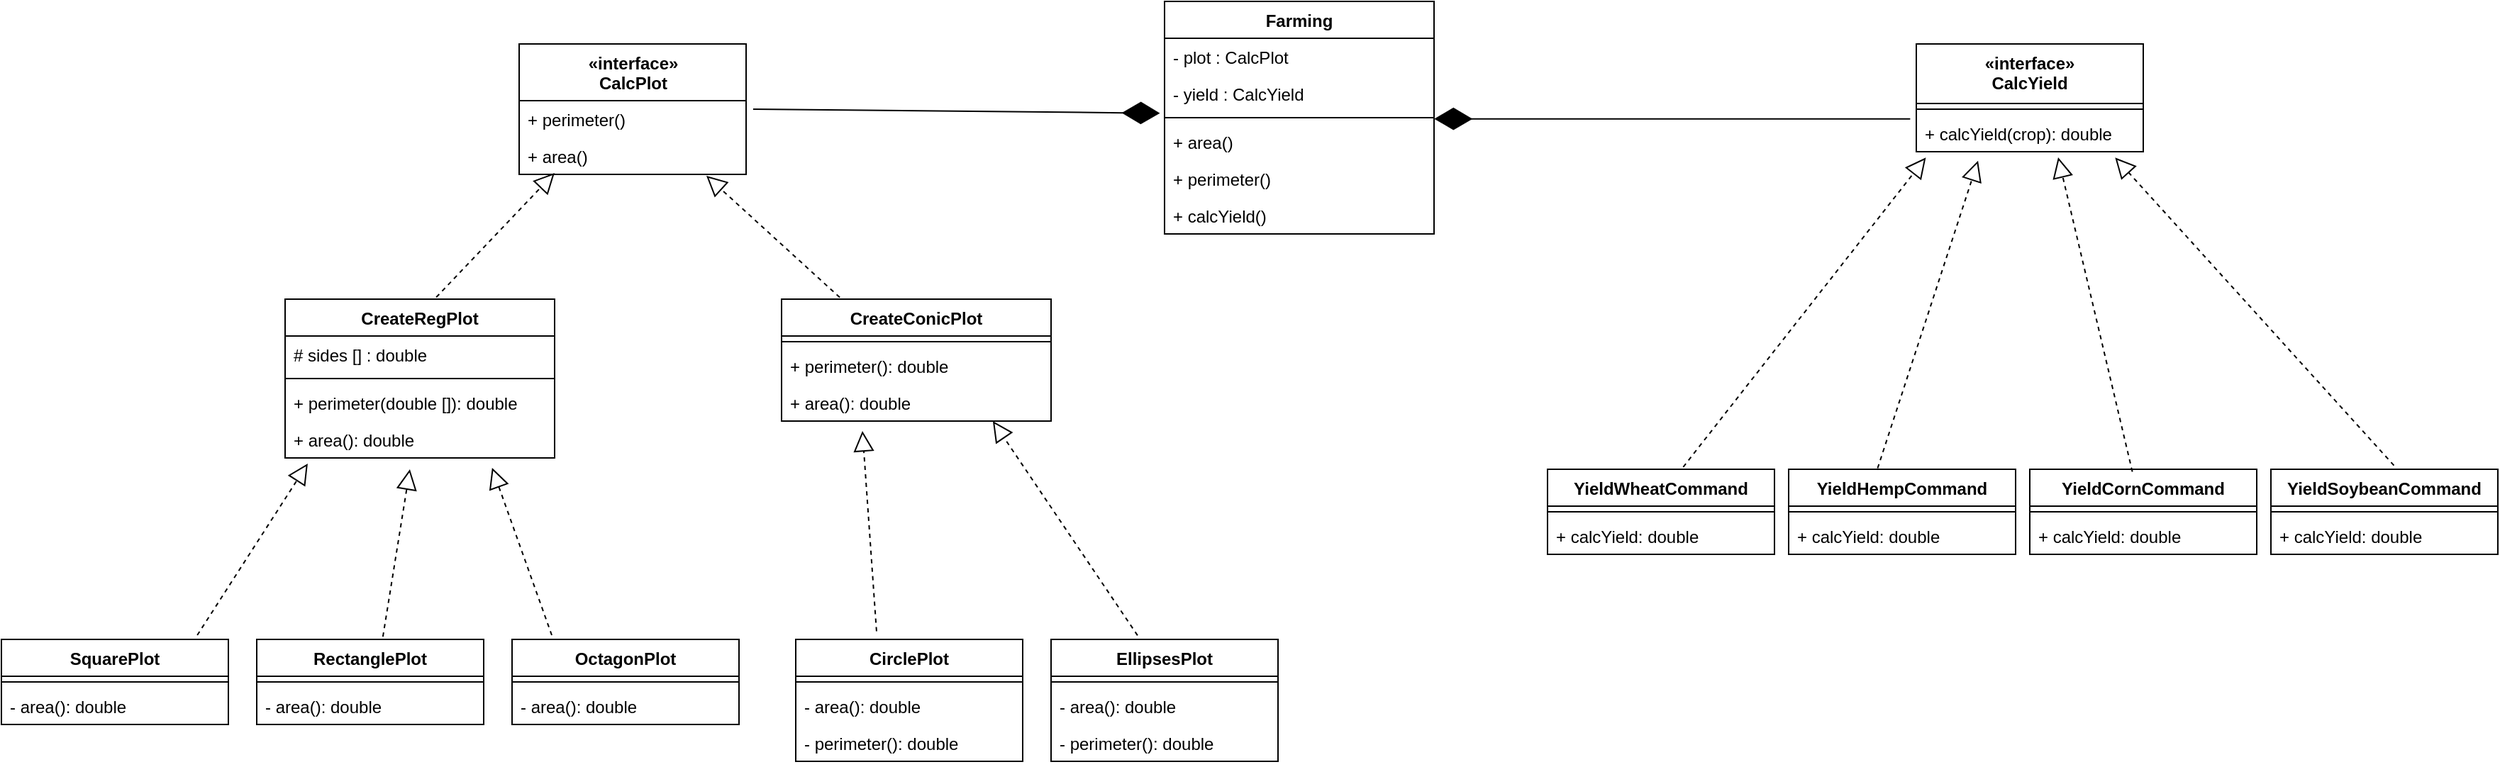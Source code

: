 <mxfile version="12.2.0" type="github" pages="1">
  <diagram id="uQoPsyggOL1_r7nGYhY_" name="Page-1">
    <mxGraphModel dx="1906" dy="888" grid="1" gridSize="10" guides="1" tooltips="1" connect="1" arrows="1" fold="1" page="1" pageScale="1" pageWidth="1100" pageHeight="850" math="0" shadow="0">
      <root>
        <mxCell id="0"/>
        <mxCell id="1" parent="0"/>
        <mxCell id="UQCRdyQTEKRcxBoQZrcR-17" value="«interface»&lt;br&gt;&lt;b&gt;CalcPlot&lt;/b&gt;" style="swimlane;fontStyle=1;align=center;verticalAlign=top;childLayout=stackLayout;horizontal=1;startSize=40;horizontalStack=0;resizeParent=1;resizeParentMax=0;resizeLast=0;collapsible=1;marginBottom=0;html=1;collapsible=1;swimlaneLine=1;" vertex="1" parent="1">
          <mxGeometry x="455" y="260" width="160" height="92" as="geometry"/>
        </mxCell>
        <mxCell id="UQCRdyQTEKRcxBoQZrcR-18" value="+ perimeter()" style="text;strokeColor=none;fillColor=none;align=left;verticalAlign=top;spacingLeft=4;spacingRight=4;overflow=hidden;rotatable=0;points=[[0,0.5],[1,0.5]];portConstraint=eastwest;" vertex="1" parent="UQCRdyQTEKRcxBoQZrcR-17">
          <mxGeometry y="40" width="160" height="26" as="geometry"/>
        </mxCell>
        <mxCell id="UQCRdyQTEKRcxBoQZrcR-19" value="+ area()" style="text;strokeColor=none;fillColor=none;align=left;verticalAlign=top;spacingLeft=4;spacingRight=4;overflow=hidden;rotatable=0;points=[[0,0.5],[1,0.5]];portConstraint=eastwest;" vertex="1" parent="UQCRdyQTEKRcxBoQZrcR-17">
          <mxGeometry y="66" width="160" height="26" as="geometry"/>
        </mxCell>
        <mxCell id="UQCRdyQTEKRcxBoQZrcR-20" value="CreateRegPlot" style="swimlane;fontStyle=1;align=center;verticalAlign=top;childLayout=stackLayout;horizontal=1;startSize=26;horizontalStack=0;resizeParent=1;resizeParentMax=0;resizeLast=0;collapsible=1;marginBottom=0;" vertex="1" parent="1">
          <mxGeometry x="290" y="440" width="190" height="112" as="geometry"/>
        </mxCell>
        <mxCell id="UQCRdyQTEKRcxBoQZrcR-55" value="# sides [] : double" style="text;strokeColor=none;fillColor=none;align=left;verticalAlign=top;spacingLeft=4;spacingRight=4;overflow=hidden;rotatable=0;points=[[0,0.5],[1,0.5]];portConstraint=eastwest;" vertex="1" parent="UQCRdyQTEKRcxBoQZrcR-20">
          <mxGeometry y="26" width="190" height="26" as="geometry"/>
        </mxCell>
        <mxCell id="UQCRdyQTEKRcxBoQZrcR-22" value="" style="line;strokeWidth=1;fillColor=none;align=left;verticalAlign=middle;spacingTop=-1;spacingLeft=3;spacingRight=3;rotatable=0;labelPosition=right;points=[];portConstraint=eastwest;" vertex="1" parent="UQCRdyQTEKRcxBoQZrcR-20">
          <mxGeometry y="52" width="190" height="8" as="geometry"/>
        </mxCell>
        <mxCell id="UQCRdyQTEKRcxBoQZrcR-44" value="+ perimeter(double []): double" style="text;strokeColor=none;fillColor=none;align=left;verticalAlign=top;spacingLeft=4;spacingRight=4;overflow=hidden;rotatable=0;points=[[0,0.5],[1,0.5]];portConstraint=eastwest;" vertex="1" parent="UQCRdyQTEKRcxBoQZrcR-20">
          <mxGeometry y="60" width="190" height="26" as="geometry"/>
        </mxCell>
        <mxCell id="UQCRdyQTEKRcxBoQZrcR-23" value="+ area(): double" style="text;strokeColor=none;fillColor=none;align=left;verticalAlign=top;spacingLeft=4;spacingRight=4;overflow=hidden;rotatable=0;points=[[0,0.5],[1,0.5]];portConstraint=eastwest;" vertex="1" parent="UQCRdyQTEKRcxBoQZrcR-20">
          <mxGeometry y="86" width="190" height="26" as="geometry"/>
        </mxCell>
        <mxCell id="UQCRdyQTEKRcxBoQZrcR-38" value="«interface»&#xa;CalcYield" style="swimlane;fontStyle=1;align=center;verticalAlign=top;childLayout=stackLayout;horizontal=1;startSize=42;horizontalStack=0;resizeParent=1;resizeParentMax=0;resizeLast=0;collapsible=1;marginBottom=0;" vertex="1" parent="1">
          <mxGeometry x="1440" y="260" width="160" height="76" as="geometry"/>
        </mxCell>
        <mxCell id="UQCRdyQTEKRcxBoQZrcR-42" value="" style="line;strokeWidth=1;fillColor=none;align=left;verticalAlign=middle;spacingTop=-1;spacingLeft=3;spacingRight=3;rotatable=0;labelPosition=right;points=[];portConstraint=eastwest;" vertex="1" parent="UQCRdyQTEKRcxBoQZrcR-38">
          <mxGeometry y="42" width="160" height="8" as="geometry"/>
        </mxCell>
        <mxCell id="UQCRdyQTEKRcxBoQZrcR-43" value="+ calcYield(crop): double" style="text;strokeColor=none;fillColor=none;align=left;verticalAlign=top;spacingLeft=4;spacingRight=4;overflow=hidden;rotatable=0;points=[[0,0.5],[1,0.5]];portConstraint=eastwest;" vertex="1" parent="UQCRdyQTEKRcxBoQZrcR-38">
          <mxGeometry y="50" width="160" height="26" as="geometry"/>
        </mxCell>
        <mxCell id="UQCRdyQTEKRcxBoQZrcR-45" value="" style="endArrow=block;dashed=1;endFill=0;endSize=12;html=1;exitX=0.561;exitY=-0.012;exitDx=0;exitDy=0;exitPerimeter=0;entryX=0.156;entryY=0.962;entryDx=0;entryDy=0;entryPerimeter=0;" edge="1" parent="1" source="UQCRdyQTEKRcxBoQZrcR-20" target="UQCRdyQTEKRcxBoQZrcR-19">
          <mxGeometry width="160" relative="1" as="geometry">
            <mxPoint x="665" y="396" as="sourcePoint"/>
            <mxPoint x="330" y="357" as="targetPoint"/>
          </mxGeometry>
        </mxCell>
        <mxCell id="UQCRdyQTEKRcxBoQZrcR-46" value="SquarePlot" style="swimlane;fontStyle=1;align=center;verticalAlign=top;childLayout=stackLayout;horizontal=1;startSize=26;horizontalStack=0;resizeParent=1;resizeParentMax=0;resizeLast=0;collapsible=1;marginBottom=0;" vertex="1" parent="1">
          <mxGeometry x="90" y="680" width="160" height="60" as="geometry"/>
        </mxCell>
        <mxCell id="UQCRdyQTEKRcxBoQZrcR-48" value="" style="line;strokeWidth=1;fillColor=none;align=left;verticalAlign=middle;spacingTop=-1;spacingLeft=3;spacingRight=3;rotatable=0;labelPosition=right;points=[];portConstraint=eastwest;" vertex="1" parent="UQCRdyQTEKRcxBoQZrcR-46">
          <mxGeometry y="26" width="160" height="8" as="geometry"/>
        </mxCell>
        <mxCell id="UQCRdyQTEKRcxBoQZrcR-50" value="- area(): double" style="text;strokeColor=none;fillColor=none;align=left;verticalAlign=top;spacingLeft=4;spacingRight=4;overflow=hidden;rotatable=0;points=[[0,0.5],[1,0.5]];portConstraint=eastwest;" vertex="1" parent="UQCRdyQTEKRcxBoQZrcR-46">
          <mxGeometry y="34" width="160" height="26" as="geometry"/>
        </mxCell>
        <mxCell id="UQCRdyQTEKRcxBoQZrcR-51" value="RectanglePlot" style="swimlane;fontStyle=1;align=center;verticalAlign=top;childLayout=stackLayout;horizontal=1;startSize=26;horizontalStack=0;resizeParent=1;resizeParentMax=0;resizeLast=0;collapsible=1;marginBottom=0;" vertex="1" parent="1">
          <mxGeometry x="270" y="680" width="160" height="60" as="geometry"/>
        </mxCell>
        <mxCell id="UQCRdyQTEKRcxBoQZrcR-52" value="" style="line;strokeWidth=1;fillColor=none;align=left;verticalAlign=middle;spacingTop=-1;spacingLeft=3;spacingRight=3;rotatable=0;labelPosition=right;points=[];portConstraint=eastwest;" vertex="1" parent="UQCRdyQTEKRcxBoQZrcR-51">
          <mxGeometry y="26" width="160" height="8" as="geometry"/>
        </mxCell>
        <mxCell id="UQCRdyQTEKRcxBoQZrcR-54" value="- area(): double" style="text;strokeColor=none;fillColor=none;align=left;verticalAlign=top;spacingLeft=4;spacingRight=4;overflow=hidden;rotatable=0;points=[[0,0.5],[1,0.5]];portConstraint=eastwest;" vertex="1" parent="UQCRdyQTEKRcxBoQZrcR-51">
          <mxGeometry y="34" width="160" height="26" as="geometry"/>
        </mxCell>
        <mxCell id="UQCRdyQTEKRcxBoQZrcR-56" value="CirclePlot" style="swimlane;fontStyle=1;align=center;verticalAlign=top;childLayout=stackLayout;horizontal=1;startSize=26;horizontalStack=0;resizeParent=1;resizeParentMax=0;resizeLast=0;collapsible=1;marginBottom=0;" vertex="1" parent="1">
          <mxGeometry x="650" y="680" width="160" height="86" as="geometry"/>
        </mxCell>
        <mxCell id="UQCRdyQTEKRcxBoQZrcR-57" value="" style="line;strokeWidth=1;fillColor=none;align=left;verticalAlign=middle;spacingTop=-1;spacingLeft=3;spacingRight=3;rotatable=0;labelPosition=right;points=[];portConstraint=eastwest;" vertex="1" parent="UQCRdyQTEKRcxBoQZrcR-56">
          <mxGeometry y="26" width="160" height="8" as="geometry"/>
        </mxCell>
        <mxCell id="UQCRdyQTEKRcxBoQZrcR-58" value="- area(): double" style="text;strokeColor=none;fillColor=none;align=left;verticalAlign=top;spacingLeft=4;spacingRight=4;overflow=hidden;rotatable=0;points=[[0,0.5],[1,0.5]];portConstraint=eastwest;" vertex="1" parent="UQCRdyQTEKRcxBoQZrcR-56">
          <mxGeometry y="34" width="160" height="26" as="geometry"/>
        </mxCell>
        <mxCell id="UQCRdyQTEKRcxBoQZrcR-78" value="- perimeter(): double" style="text;strokeColor=none;fillColor=none;align=left;verticalAlign=top;spacingLeft=4;spacingRight=4;overflow=hidden;rotatable=0;points=[[0,0.5],[1,0.5]];portConstraint=eastwest;" vertex="1" parent="UQCRdyQTEKRcxBoQZrcR-56">
          <mxGeometry y="60" width="160" height="26" as="geometry"/>
        </mxCell>
        <mxCell id="UQCRdyQTEKRcxBoQZrcR-59" value="EllipsesPlot" style="swimlane;fontStyle=1;align=center;verticalAlign=top;childLayout=stackLayout;horizontal=1;startSize=26;horizontalStack=0;resizeParent=1;resizeParentMax=0;resizeLast=0;collapsible=1;marginBottom=0;" vertex="1" parent="1">
          <mxGeometry x="830" y="680" width="160" height="86" as="geometry"/>
        </mxCell>
        <mxCell id="UQCRdyQTEKRcxBoQZrcR-60" value="" style="line;strokeWidth=1;fillColor=none;align=left;verticalAlign=middle;spacingTop=-1;spacingLeft=3;spacingRight=3;rotatable=0;labelPosition=right;points=[];portConstraint=eastwest;" vertex="1" parent="UQCRdyQTEKRcxBoQZrcR-59">
          <mxGeometry y="26" width="160" height="8" as="geometry"/>
        </mxCell>
        <mxCell id="UQCRdyQTEKRcxBoQZrcR-61" value="- area(): double" style="text;strokeColor=none;fillColor=none;align=left;verticalAlign=top;spacingLeft=4;spacingRight=4;overflow=hidden;rotatable=0;points=[[0,0.5],[1,0.5]];portConstraint=eastwest;" vertex="1" parent="UQCRdyQTEKRcxBoQZrcR-59">
          <mxGeometry y="34" width="160" height="26" as="geometry"/>
        </mxCell>
        <mxCell id="UQCRdyQTEKRcxBoQZrcR-79" value="- perimeter(): double" style="text;strokeColor=none;fillColor=none;align=left;verticalAlign=top;spacingLeft=4;spacingRight=4;overflow=hidden;rotatable=0;points=[[0,0.5],[1,0.5]];portConstraint=eastwest;" vertex="1" parent="UQCRdyQTEKRcxBoQZrcR-59">
          <mxGeometry y="60" width="160" height="26" as="geometry"/>
        </mxCell>
        <mxCell id="UQCRdyQTEKRcxBoQZrcR-62" value="OctagonPlot" style="swimlane;fontStyle=1;align=center;verticalAlign=top;childLayout=stackLayout;horizontal=1;startSize=26;horizontalStack=0;resizeParent=1;resizeParentMax=0;resizeLast=0;collapsible=1;marginBottom=0;" vertex="1" parent="1">
          <mxGeometry x="450" y="680" width="160" height="60" as="geometry"/>
        </mxCell>
        <mxCell id="UQCRdyQTEKRcxBoQZrcR-63" value="" style="line;strokeWidth=1;fillColor=none;align=left;verticalAlign=middle;spacingTop=-1;spacingLeft=3;spacingRight=3;rotatable=0;labelPosition=right;points=[];portConstraint=eastwest;" vertex="1" parent="UQCRdyQTEKRcxBoQZrcR-62">
          <mxGeometry y="26" width="160" height="8" as="geometry"/>
        </mxCell>
        <mxCell id="UQCRdyQTEKRcxBoQZrcR-64" value="- area(): double" style="text;strokeColor=none;fillColor=none;align=left;verticalAlign=top;spacingLeft=4;spacingRight=4;overflow=hidden;rotatable=0;points=[[0,0.5],[1,0.5]];portConstraint=eastwest;" vertex="1" parent="UQCRdyQTEKRcxBoQZrcR-62">
          <mxGeometry y="34" width="160" height="26" as="geometry"/>
        </mxCell>
        <mxCell id="UQCRdyQTEKRcxBoQZrcR-65" value="CreateConicPlot" style="swimlane;fontStyle=1;align=center;verticalAlign=top;childLayout=stackLayout;horizontal=1;startSize=26;horizontalStack=0;resizeParent=1;resizeParentMax=0;resizeLast=0;collapsible=1;marginBottom=0;" vertex="1" parent="1">
          <mxGeometry x="640" y="440" width="190" height="86" as="geometry"/>
        </mxCell>
        <mxCell id="UQCRdyQTEKRcxBoQZrcR-68" value="" style="line;strokeWidth=1;fillColor=none;align=left;verticalAlign=middle;spacingTop=-1;spacingLeft=3;spacingRight=3;rotatable=0;labelPosition=right;points=[];portConstraint=eastwest;" vertex="1" parent="UQCRdyQTEKRcxBoQZrcR-65">
          <mxGeometry y="26" width="190" height="8" as="geometry"/>
        </mxCell>
        <mxCell id="UQCRdyQTEKRcxBoQZrcR-69" value="+ perimeter(): double" style="text;strokeColor=none;fillColor=none;align=left;verticalAlign=top;spacingLeft=4;spacingRight=4;overflow=hidden;rotatable=0;points=[[0,0.5],[1,0.5]];portConstraint=eastwest;" vertex="1" parent="UQCRdyQTEKRcxBoQZrcR-65">
          <mxGeometry y="34" width="190" height="26" as="geometry"/>
        </mxCell>
        <mxCell id="UQCRdyQTEKRcxBoQZrcR-70" value="+ area(): double" style="text;strokeColor=none;fillColor=none;align=left;verticalAlign=top;spacingLeft=4;spacingRight=4;overflow=hidden;rotatable=0;points=[[0,0.5],[1,0.5]];portConstraint=eastwest;" vertex="1" parent="UQCRdyQTEKRcxBoQZrcR-65">
          <mxGeometry y="60" width="190" height="26" as="geometry"/>
        </mxCell>
        <mxCell id="UQCRdyQTEKRcxBoQZrcR-71" value="" style="endArrow=block;dashed=1;endFill=0;endSize=12;html=1;exitX=0.216;exitY=-0.014;exitDx=0;exitDy=0;exitPerimeter=0;entryX=0.825;entryY=1.038;entryDx=0;entryDy=0;entryPerimeter=0;" edge="1" parent="1" source="UQCRdyQTEKRcxBoQZrcR-65" target="UQCRdyQTEKRcxBoQZrcR-19">
          <mxGeometry width="160" relative="1" as="geometry">
            <mxPoint x="406.59" y="448.344" as="sourcePoint"/>
            <mxPoint x="750" y="350" as="targetPoint"/>
          </mxGeometry>
        </mxCell>
        <mxCell id="UQCRdyQTEKRcxBoQZrcR-72" value="" style="endArrow=block;dashed=1;endFill=0;endSize=12;html=1;exitX=0.863;exitY=-0.05;exitDx=0;exitDy=0;exitPerimeter=0;entryX=0.084;entryY=1.154;entryDx=0;entryDy=0;entryPerimeter=0;" edge="1" parent="1" source="UQCRdyQTEKRcxBoQZrcR-46" target="UQCRdyQTEKRcxBoQZrcR-23">
          <mxGeometry width="160" relative="1" as="geometry">
            <mxPoint x="166.59" y="665.344" as="sourcePoint"/>
            <mxPoint x="249.96" y="578.012" as="targetPoint"/>
          </mxGeometry>
        </mxCell>
        <mxCell id="UQCRdyQTEKRcxBoQZrcR-73" value="" style="endArrow=block;dashed=1;endFill=0;endSize=12;html=1;exitX=0.556;exitY=-0.033;exitDx=0;exitDy=0;exitPerimeter=0;entryX=0.463;entryY=1.308;entryDx=0;entryDy=0;entryPerimeter=0;" edge="1" parent="1" source="UQCRdyQTEKRcxBoQZrcR-51" target="UQCRdyQTEKRcxBoQZrcR-23">
          <mxGeometry width="160" relative="1" as="geometry">
            <mxPoint x="238.08" y="687" as="sourcePoint"/>
            <mxPoint x="315.96" y="592.004" as="targetPoint"/>
          </mxGeometry>
        </mxCell>
        <mxCell id="UQCRdyQTEKRcxBoQZrcR-75" value="" style="endArrow=block;dashed=1;endFill=0;endSize=12;html=1;exitX=0.175;exitY=-0.05;exitDx=0;exitDy=0;exitPerimeter=0;entryX=0.768;entryY=1.269;entryDx=0;entryDy=0;entryPerimeter=0;" edge="1" parent="1" source="UQCRdyQTEKRcxBoQZrcR-62" target="UQCRdyQTEKRcxBoQZrcR-23">
          <mxGeometry width="160" relative="1" as="geometry">
            <mxPoint x="388.96" y="688.02" as="sourcePoint"/>
            <mxPoint x="387.97" y="596.008" as="targetPoint"/>
          </mxGeometry>
        </mxCell>
        <mxCell id="UQCRdyQTEKRcxBoQZrcR-76" value="" style="endArrow=block;dashed=1;endFill=0;endSize=12;html=1;exitX=0.356;exitY=-0.067;exitDx=0;exitDy=0;exitPerimeter=0;entryX=0.3;entryY=1.269;entryDx=0;entryDy=0;entryPerimeter=0;" edge="1" parent="1" source="UQCRdyQTEKRcxBoQZrcR-56" target="UQCRdyQTEKRcxBoQZrcR-70">
          <mxGeometry width="160" relative="1" as="geometry">
            <mxPoint x="528" y="687" as="sourcePoint"/>
            <mxPoint x="445.92" y="594.994" as="targetPoint"/>
          </mxGeometry>
        </mxCell>
        <mxCell id="UQCRdyQTEKRcxBoQZrcR-77" value="" style="endArrow=block;dashed=1;endFill=0;endSize=12;html=1;exitX=0.381;exitY=-0.033;exitDx=0;exitDy=0;exitPerimeter=0;entryX=0.784;entryY=1;entryDx=0;entryDy=0;entryPerimeter=0;" edge="1" parent="1" source="UQCRdyQTEKRcxBoQZrcR-59" target="UQCRdyQTEKRcxBoQZrcR-70">
          <mxGeometry width="160" relative="1" as="geometry">
            <mxPoint x="776.96" y="685.98" as="sourcePoint"/>
            <mxPoint x="707" y="568.994" as="targetPoint"/>
          </mxGeometry>
        </mxCell>
        <mxCell id="UQCRdyQTEKRcxBoQZrcR-84" value="YieldSoybeanCommand" style="swimlane;fontStyle=1;align=center;verticalAlign=top;childLayout=stackLayout;horizontal=1;startSize=26;horizontalStack=0;resizeParent=1;resizeParentMax=0;resizeLast=0;collapsible=1;marginBottom=0;" vertex="1" parent="1">
          <mxGeometry x="1690" y="560" width="160" height="60" as="geometry"/>
        </mxCell>
        <mxCell id="UQCRdyQTEKRcxBoQZrcR-87" value="" style="line;strokeWidth=1;fillColor=none;align=left;verticalAlign=middle;spacingTop=-1;spacingLeft=3;spacingRight=3;rotatable=0;labelPosition=right;points=[];portConstraint=eastwest;" vertex="1" parent="UQCRdyQTEKRcxBoQZrcR-84">
          <mxGeometry y="26" width="160" height="8" as="geometry"/>
        </mxCell>
        <mxCell id="UQCRdyQTEKRcxBoQZrcR-88" value="+ calcYield: double" style="text;strokeColor=none;fillColor=none;align=left;verticalAlign=top;spacingLeft=4;spacingRight=4;overflow=hidden;rotatable=0;points=[[0,0.5],[1,0.5]];portConstraint=eastwest;" vertex="1" parent="UQCRdyQTEKRcxBoQZrcR-84">
          <mxGeometry y="34" width="160" height="26" as="geometry"/>
        </mxCell>
        <mxCell id="UQCRdyQTEKRcxBoQZrcR-92" value="YieldCornCommand" style="swimlane;fontStyle=1;align=center;verticalAlign=top;childLayout=stackLayout;horizontal=1;startSize=26;horizontalStack=0;resizeParent=1;resizeParentMax=0;resizeLast=0;collapsible=1;marginBottom=0;" vertex="1" parent="1">
          <mxGeometry x="1520" y="560" width="160" height="60" as="geometry"/>
        </mxCell>
        <mxCell id="UQCRdyQTEKRcxBoQZrcR-93" value="" style="line;strokeWidth=1;fillColor=none;align=left;verticalAlign=middle;spacingTop=-1;spacingLeft=3;spacingRight=3;rotatable=0;labelPosition=right;points=[];portConstraint=eastwest;" vertex="1" parent="UQCRdyQTEKRcxBoQZrcR-92">
          <mxGeometry y="26" width="160" height="8" as="geometry"/>
        </mxCell>
        <mxCell id="UQCRdyQTEKRcxBoQZrcR-94" value="+ calcYield: double" style="text;strokeColor=none;fillColor=none;align=left;verticalAlign=top;spacingLeft=4;spacingRight=4;overflow=hidden;rotatable=0;points=[[0,0.5],[1,0.5]];portConstraint=eastwest;" vertex="1" parent="UQCRdyQTEKRcxBoQZrcR-92">
          <mxGeometry y="34" width="160" height="26" as="geometry"/>
        </mxCell>
        <mxCell id="UQCRdyQTEKRcxBoQZrcR-95" value="YieldHempCommand" style="swimlane;fontStyle=1;align=center;verticalAlign=top;childLayout=stackLayout;horizontal=1;startSize=26;horizontalStack=0;resizeParent=1;resizeParentMax=0;resizeLast=0;collapsible=1;marginBottom=0;" vertex="1" parent="1">
          <mxGeometry x="1350" y="560" width="160" height="60" as="geometry"/>
        </mxCell>
        <mxCell id="UQCRdyQTEKRcxBoQZrcR-96" value="" style="line;strokeWidth=1;fillColor=none;align=left;verticalAlign=middle;spacingTop=-1;spacingLeft=3;spacingRight=3;rotatable=0;labelPosition=right;points=[];portConstraint=eastwest;" vertex="1" parent="UQCRdyQTEKRcxBoQZrcR-95">
          <mxGeometry y="26" width="160" height="8" as="geometry"/>
        </mxCell>
        <mxCell id="UQCRdyQTEKRcxBoQZrcR-97" value="+ calcYield: double" style="text;strokeColor=none;fillColor=none;align=left;verticalAlign=top;spacingLeft=4;spacingRight=4;overflow=hidden;rotatable=0;points=[[0,0.5],[1,0.5]];portConstraint=eastwest;" vertex="1" parent="UQCRdyQTEKRcxBoQZrcR-95">
          <mxGeometry y="34" width="160" height="26" as="geometry"/>
        </mxCell>
        <mxCell id="UQCRdyQTEKRcxBoQZrcR-98" value="YieldWheatCommand" style="swimlane;fontStyle=1;align=center;verticalAlign=top;childLayout=stackLayout;horizontal=1;startSize=26;horizontalStack=0;resizeParent=1;resizeParentMax=0;resizeLast=0;collapsible=1;marginBottom=0;" vertex="1" parent="1">
          <mxGeometry x="1180" y="560" width="160" height="60" as="geometry"/>
        </mxCell>
        <mxCell id="UQCRdyQTEKRcxBoQZrcR-99" value="" style="line;strokeWidth=1;fillColor=none;align=left;verticalAlign=middle;spacingTop=-1;spacingLeft=3;spacingRight=3;rotatable=0;labelPosition=right;points=[];portConstraint=eastwest;" vertex="1" parent="UQCRdyQTEKRcxBoQZrcR-98">
          <mxGeometry y="26" width="160" height="8" as="geometry"/>
        </mxCell>
        <mxCell id="UQCRdyQTEKRcxBoQZrcR-100" value="+ calcYield: double" style="text;strokeColor=none;fillColor=none;align=left;verticalAlign=top;spacingLeft=4;spacingRight=4;overflow=hidden;rotatable=0;points=[[0,0.5],[1,0.5]];portConstraint=eastwest;" vertex="1" parent="UQCRdyQTEKRcxBoQZrcR-98">
          <mxGeometry y="34" width="160" height="26" as="geometry"/>
        </mxCell>
        <mxCell id="UQCRdyQTEKRcxBoQZrcR-101" value="" style="endArrow=block;dashed=1;endFill=0;endSize=12;html=1;entryX=0.042;entryY=1.16;entryDx=0;entryDy=0;entryPerimeter=0;exitX=0.598;exitY=-0.027;exitDx=0;exitDy=0;exitPerimeter=0;" edge="1" parent="1" source="UQCRdyQTEKRcxBoQZrcR-98" target="UQCRdyQTEKRcxBoQZrcR-43">
          <mxGeometry width="160" relative="1" as="geometry">
            <mxPoint x="1310" y="480" as="sourcePoint"/>
            <mxPoint x="1360" y="590.008" as="targetPoint"/>
          </mxGeometry>
        </mxCell>
        <mxCell id="UQCRdyQTEKRcxBoQZrcR-102" value="" style="endArrow=block;dashed=1;endFill=0;endSize=12;html=1;exitX=0.392;exitY=-0.012;exitDx=0;exitDy=0;exitPerimeter=0;entryX=0.272;entryY=1.246;entryDx=0;entryDy=0;entryPerimeter=0;" edge="1" parent="1" source="UQCRdyQTEKRcxBoQZrcR-95" target="UQCRdyQTEKRcxBoQZrcR-43">
          <mxGeometry width="160" relative="1" as="geometry">
            <mxPoint x="1440.96" y="712.98" as="sourcePoint"/>
            <mxPoint x="1370.08" y="556.988" as="targetPoint"/>
          </mxGeometry>
        </mxCell>
        <mxCell id="UQCRdyQTEKRcxBoQZrcR-103" value="" style="endArrow=block;dashed=1;endFill=0;endSize=12;html=1;exitX=0.452;exitY=0.029;exitDx=0;exitDy=0;exitPerimeter=0;entryX=0.625;entryY=1.154;entryDx=0;entryDy=0;entryPerimeter=0;" edge="1" parent="1" source="UQCRdyQTEKRcxBoQZrcR-92" target="UQCRdyQTEKRcxBoQZrcR-43">
          <mxGeometry width="160" relative="1" as="geometry">
            <mxPoint x="1440.96" y="640.98" as="sourcePoint"/>
            <mxPoint x="1540" y="390" as="targetPoint"/>
          </mxGeometry>
        </mxCell>
        <mxCell id="UQCRdyQTEKRcxBoQZrcR-104" value="" style="endArrow=block;dashed=1;endFill=0;endSize=12;html=1;exitX=0.542;exitY=-0.045;exitDx=0;exitDy=0;entryX=0.876;entryY=1.16;entryDx=0;entryDy=0;entryPerimeter=0;exitPerimeter=0;" edge="1" parent="1" source="UQCRdyQTEKRcxBoQZrcR-84" target="UQCRdyQTEKRcxBoQZrcR-43">
          <mxGeometry width="160" relative="1" as="geometry">
            <mxPoint x="1444" y="564" as="sourcePoint"/>
            <mxPoint x="1372.96" y="504.996" as="targetPoint"/>
          </mxGeometry>
        </mxCell>
        <mxCell id="UQCRdyQTEKRcxBoQZrcR-118" value="Farming" style="swimlane;fontStyle=1;align=center;verticalAlign=top;childLayout=stackLayout;horizontal=1;startSize=26;horizontalStack=0;resizeParent=1;resizeParentMax=0;resizeLast=0;collapsible=1;marginBottom=0;" vertex="1" parent="1">
          <mxGeometry x="910" y="230" width="190" height="164" as="geometry"/>
        </mxCell>
        <mxCell id="UQCRdyQTEKRcxBoQZrcR-119" value="- plot : CalcPlot" style="text;strokeColor=none;fillColor=none;align=left;verticalAlign=top;spacingLeft=4;spacingRight=4;overflow=hidden;rotatable=0;points=[[0,0.5],[1,0.5]];portConstraint=eastwest;" vertex="1" parent="UQCRdyQTEKRcxBoQZrcR-118">
          <mxGeometry y="26" width="190" height="26" as="geometry"/>
        </mxCell>
        <mxCell id="UQCRdyQTEKRcxBoQZrcR-123" value="- yield : CalcYield" style="text;strokeColor=none;fillColor=none;align=left;verticalAlign=top;spacingLeft=4;spacingRight=4;overflow=hidden;rotatable=0;points=[[0,0.5],[1,0.5]];portConstraint=eastwest;" vertex="1" parent="UQCRdyQTEKRcxBoQZrcR-118">
          <mxGeometry y="52" width="190" height="26" as="geometry"/>
        </mxCell>
        <mxCell id="UQCRdyQTEKRcxBoQZrcR-120" value="" style="line;strokeWidth=1;fillColor=none;align=left;verticalAlign=middle;spacingTop=-1;spacingLeft=3;spacingRight=3;rotatable=0;labelPosition=right;points=[];portConstraint=eastwest;" vertex="1" parent="UQCRdyQTEKRcxBoQZrcR-118">
          <mxGeometry y="78" width="190" height="8" as="geometry"/>
        </mxCell>
        <mxCell id="UQCRdyQTEKRcxBoQZrcR-121" value="+ area()" style="text;strokeColor=none;fillColor=none;align=left;verticalAlign=top;spacingLeft=4;spacingRight=4;overflow=hidden;rotatable=0;points=[[0,0.5],[1,0.5]];portConstraint=eastwest;" vertex="1" parent="UQCRdyQTEKRcxBoQZrcR-118">
          <mxGeometry y="86" width="190" height="26" as="geometry"/>
        </mxCell>
        <mxCell id="UQCRdyQTEKRcxBoQZrcR-124" value="+ perimeter()" style="text;strokeColor=none;fillColor=none;align=left;verticalAlign=top;spacingLeft=4;spacingRight=4;overflow=hidden;rotatable=0;points=[[0,0.5],[1,0.5]];portConstraint=eastwest;" vertex="1" parent="UQCRdyQTEKRcxBoQZrcR-118">
          <mxGeometry y="112" width="190" height="26" as="geometry"/>
        </mxCell>
        <mxCell id="UQCRdyQTEKRcxBoQZrcR-122" value="+ calcYield()" style="text;strokeColor=none;fillColor=none;align=left;verticalAlign=top;spacingLeft=4;spacingRight=4;overflow=hidden;rotatable=0;points=[[0,0.5],[1,0.5]];portConstraint=eastwest;" vertex="1" parent="UQCRdyQTEKRcxBoQZrcR-118">
          <mxGeometry y="138" width="190" height="26" as="geometry"/>
        </mxCell>
        <mxCell id="UQCRdyQTEKRcxBoQZrcR-125" value="" style="endArrow=diamondThin;endFill=1;endSize=24;html=1;exitX=1.031;exitY=0.231;exitDx=0;exitDy=0;exitPerimeter=0;entryX=-0.017;entryY=1.032;entryDx=0;entryDy=0;entryPerimeter=0;" edge="1" parent="1" source="UQCRdyQTEKRcxBoQZrcR-18" target="UQCRdyQTEKRcxBoQZrcR-123">
          <mxGeometry width="160" relative="1" as="geometry">
            <mxPoint x="655" y="306" as="sourcePoint"/>
            <mxPoint x="815" y="306" as="targetPoint"/>
          </mxGeometry>
        </mxCell>
        <mxCell id="UQCRdyQTEKRcxBoQZrcR-126" value="" style="endArrow=diamondThin;endFill=1;endSize=24;html=1;exitX=-0.027;exitY=0.109;exitDx=0;exitDy=0;exitPerimeter=0;entryX=1.001;entryY=-0.122;entryDx=0;entryDy=0;entryPerimeter=0;" edge="1" parent="1" source="UQCRdyQTEKRcxBoQZrcR-43" target="UQCRdyQTEKRcxBoQZrcR-121">
          <mxGeometry width="160" relative="1" as="geometry">
            <mxPoint x="1109.96" y="90.006" as="sourcePoint"/>
            <mxPoint x="1396.77" y="92.832" as="targetPoint"/>
          </mxGeometry>
        </mxCell>
      </root>
    </mxGraphModel>
  </diagram>
</mxfile>
